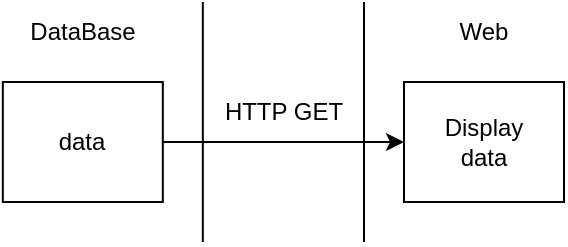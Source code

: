 <mxfile version="21.0.8" type="github">
  <diagram name="페이지-1" id="QtHb9Xgmr13o_T9Ihh2j">
    <mxGraphModel dx="561" dy="294" grid="0" gridSize="10" guides="1" tooltips="1" connect="1" arrows="1" fold="1" page="1" pageScale="1" pageWidth="827" pageHeight="1169" math="0" shadow="0">
      <root>
        <mxCell id="0" />
        <mxCell id="1" parent="0" />
        <mxCell id="vLW2Mf5iX6j4DU3W2vql-1" value="DataBase" style="text;html=1;align=center;verticalAlign=middle;resizable=0;points=[];autosize=1;strokeColor=none;fillColor=none;" vertex="1" parent="1">
          <mxGeometry x="259.41" y="160" width="80" height="30" as="geometry" />
        </mxCell>
        <mxCell id="vLW2Mf5iX6j4DU3W2vql-2" value="Web" style="text;html=1;strokeColor=none;fillColor=none;align=center;verticalAlign=middle;whiteSpace=wrap;rounded=0;" vertex="1" parent="1">
          <mxGeometry x="470" y="160" width="60" height="30" as="geometry" />
        </mxCell>
        <mxCell id="vLW2Mf5iX6j4DU3W2vql-3" value="" style="endArrow=none;html=1;rounded=0;" edge="1" parent="1">
          <mxGeometry width="50" height="50" relative="1" as="geometry">
            <mxPoint x="359.41" y="280" as="sourcePoint" />
            <mxPoint x="359.41" y="160" as="targetPoint" />
          </mxGeometry>
        </mxCell>
        <mxCell id="vLW2Mf5iX6j4DU3W2vql-4" value="" style="endArrow=none;html=1;rounded=0;" edge="1" parent="1">
          <mxGeometry width="50" height="50" relative="1" as="geometry">
            <mxPoint x="440" y="280" as="sourcePoint" />
            <mxPoint x="440" y="160" as="targetPoint" />
          </mxGeometry>
        </mxCell>
        <mxCell id="vLW2Mf5iX6j4DU3W2vql-5" value="data" style="rounded=0;whiteSpace=wrap;html=1;" vertex="1" parent="1">
          <mxGeometry x="259.41" y="200" width="80" height="60" as="geometry" />
        </mxCell>
        <mxCell id="vLW2Mf5iX6j4DU3W2vql-6" value="Display&lt;br&gt;data" style="rounded=0;whiteSpace=wrap;html=1;" vertex="1" parent="1">
          <mxGeometry x="460" y="200" width="80" height="60" as="geometry" />
        </mxCell>
        <mxCell id="vLW2Mf5iX6j4DU3W2vql-7" value="" style="endArrow=classic;html=1;rounded=0;exitX=1;exitY=0.5;exitDx=0;exitDy=0;entryX=0;entryY=0.5;entryDx=0;entryDy=0;" edge="1" parent="1" source="vLW2Mf5iX6j4DU3W2vql-5" target="vLW2Mf5iX6j4DU3W2vql-6">
          <mxGeometry width="50" height="50" relative="1" as="geometry">
            <mxPoint x="340" y="240" as="sourcePoint" />
            <mxPoint x="460" y="240" as="targetPoint" />
            <Array as="points" />
          </mxGeometry>
        </mxCell>
        <mxCell id="vLW2Mf5iX6j4DU3W2vql-8" value="HTTP GET" style="text;html=1;strokeColor=none;fillColor=none;align=center;verticalAlign=middle;whiteSpace=wrap;rounded=0;" vertex="1" parent="1">
          <mxGeometry x="360" y="200" width="80" height="30" as="geometry" />
        </mxCell>
      </root>
    </mxGraphModel>
  </diagram>
</mxfile>
